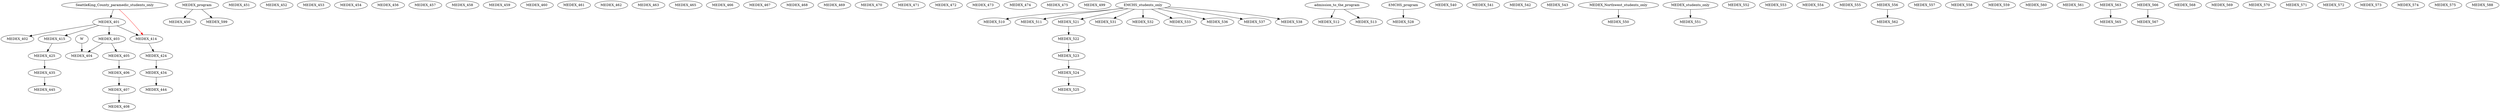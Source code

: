 digraph G {
    edge [color=black];
    SeattleKing_County_paramedic_students_only -> MEDEX_401;
    edge [color=black];
    MEDEX_401 -> MEDEX_402;
    edge [color=black];
    MEDEX_401 -> MEDEX_403;
    edge [color=black];
    MEDEX_403 -> MEDEX_404;
    W -> MEDEX_404;
    edge [color=black];
    MEDEX_403 -> MEDEX_405;
    edge [color=black];
    MEDEX_405 -> MEDEX_406;
    edge [color=black];
    MEDEX_406 -> MEDEX_407;
    edge [color=black];
    MEDEX_407 -> MEDEX_408;
    edge [color=black];
    MEDEX_401 -> MEDEX_414;
    edge [color=red];
    SeattleKing_County_paramedic_students_only -> MEDEX_414;
    edge [color=black];
    MEDEX_401 -> MEDEX_415;
    edge [color=black];
    MEDEX_414 -> MEDEX_424;
    edge [color=black];
    MEDEX_415 -> MEDEX_425;
    edge [color=black];
    MEDEX_424 -> MEDEX_434;
    edge [color=black];
    MEDEX_425 -> MEDEX_435;
    edge [color=black];
    MEDEX_434 -> MEDEX_444;
    edge [color=black];
    MEDEX_435 -> MEDEX_445;
    edge [color=black];
    MEDEX_program -> MEDEX_450;
    MEDEX_451;
    MEDEX_452;
    MEDEX_453;
    MEDEX_454;
    MEDEX_456;
    MEDEX_457;
    MEDEX_458;
    MEDEX_459;
    MEDEX_460;
    MEDEX_461;
    MEDEX_462;
    MEDEX_463;
    MEDEX_465;
    MEDEX_466;
    MEDEX_467;
    MEDEX_468;
    MEDEX_469;
    MEDEX_470;
    MEDEX_471;
    MEDEX_472;
    MEDEX_473;
    MEDEX_474;
    MEDEX_475;
    MEDEX_499;
    edge [color=black];
    EMCHS_students_only -> MEDEX_510;
    edge [color=black];
    EMCHS_students_only -> MEDEX_511;
    edge [color=black];
    admission_to_the_program -> MEDEX_512;
    edge [color=black];
    admission_to_the_program -> MEDEX_513;
    edge [color=black];
    EMCHS_students_only -> MEDEX_521;
    edge [color=black];
    MEDEX_521 -> MEDEX_522;
    edge [color=black];
    MEDEX_522 -> MEDEX_523;
    edge [color=black];
    MEDEX_523 -> MEDEX_524;
    edge [color=black];
    MEDEX_524 -> MEDEX_525;
    edge [color=black];
    EMCHS_program -> MEDEX_528;
    edge [color=black];
    EMCHS_students_only -> MEDEX_531;
    edge [color=black];
    EMCHS_students_only -> MEDEX_532;
    edge [color=black];
    EMCHS_students_only -> MEDEX_533;
    edge [color=black];
    EMCHS_students_only -> MEDEX_536;
    edge [color=black];
    EMCHS_students_only -> MEDEX_537;
    edge [color=black];
    EMCHS_students_only -> MEDEX_538;
    MEDEX_540;
    MEDEX_541;
    MEDEX_542;
    MEDEX_543;
    edge [color=black];
    MEDEX_Northwest_students_only -> MEDEX_550;
    edge [color=black];
    MEDEX_students_only -> MEDEX_551;
    MEDEX_552;
    MEDEX_553;
    MEDEX_554;
    MEDEX_555;
    MEDEX_556;
    MEDEX_557;
    MEDEX_558;
    MEDEX_559;
    MEDEX_560;
    MEDEX_561;
    edge [color=black];
    MEDEX_556 -> MEDEX_562;
    MEDEX_563;
    edge [color=black];
    MEDEX_563 -> MEDEX_565;
    MEDEX_566;
    edge [color=black];
    MEDEX_566 -> MEDEX_567;
    MEDEX_568;
    MEDEX_569;
    MEDEX_570;
    MEDEX_571;
    MEDEX_572;
    MEDEX_573;
    MEDEX_574;
    MEDEX_575;
    MEDEX_588;
    edge [color=black];
    MEDEX_program -> MEDEX_599;
}
